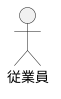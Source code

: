 @startuml 勤怠予定を削除する
left to right direction
skinparam linetype polyline
skinparam linetype ortho

actor 従業員

@enduml